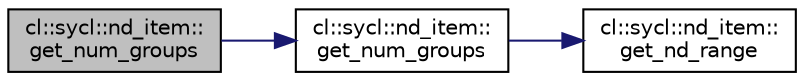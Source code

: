 digraph "cl::sycl::nd_item::get_num_groups"
{
 // INTERACTIVE_SVG=YES
  bgcolor="transparent";
  edge [fontname="Helvetica",fontsize="10",labelfontname="Helvetica",labelfontsize="10"];
  node [fontname="Helvetica",fontsize="10",shape=record];
  rankdir="LR";
  Node1 [label="cl::sycl::nd_item::\lget_num_groups",height=0.2,width=0.4,color="black", fillcolor="grey75", style="filled", fontcolor="black"];
  Node1 -> Node2 [color="midnightblue",fontsize="10",style="solid",fontname="Helvetica"];
  Node2 [label="cl::sycl::nd_item::\lget_num_groups",height=0.2,width=0.4,color="black",URL="$group__parallelism.html#ac75036ce4ab482d27a77a788d5466432",tooltip="Return the number of groups in the nd_range. "];
  Node2 -> Node3 [color="midnightblue",fontsize="10",style="solid",fontname="Helvetica"];
  Node3 [label="cl::sycl::nd_item::\lget_nd_range",height=0.2,width=0.4,color="black",URL="$group__parallelism.html#a8af188fe187ca9307cb498f13bf36796",tooltip="Return the nd_range<> of the current execution. "];
}

